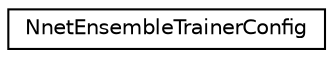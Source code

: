 digraph "Graphical Class Hierarchy"
{
  edge [fontname="Helvetica",fontsize="10",labelfontname="Helvetica",labelfontsize="10"];
  node [fontname="Helvetica",fontsize="10",shape=record];
  rankdir="LR";
  Node0 [label="NnetEnsembleTrainerConfig",height=0.2,width=0.4,color="black", fillcolor="white", style="filled",URL="$structkaldi_1_1nnet2_1_1NnetEnsembleTrainerConfig.html"];
}
